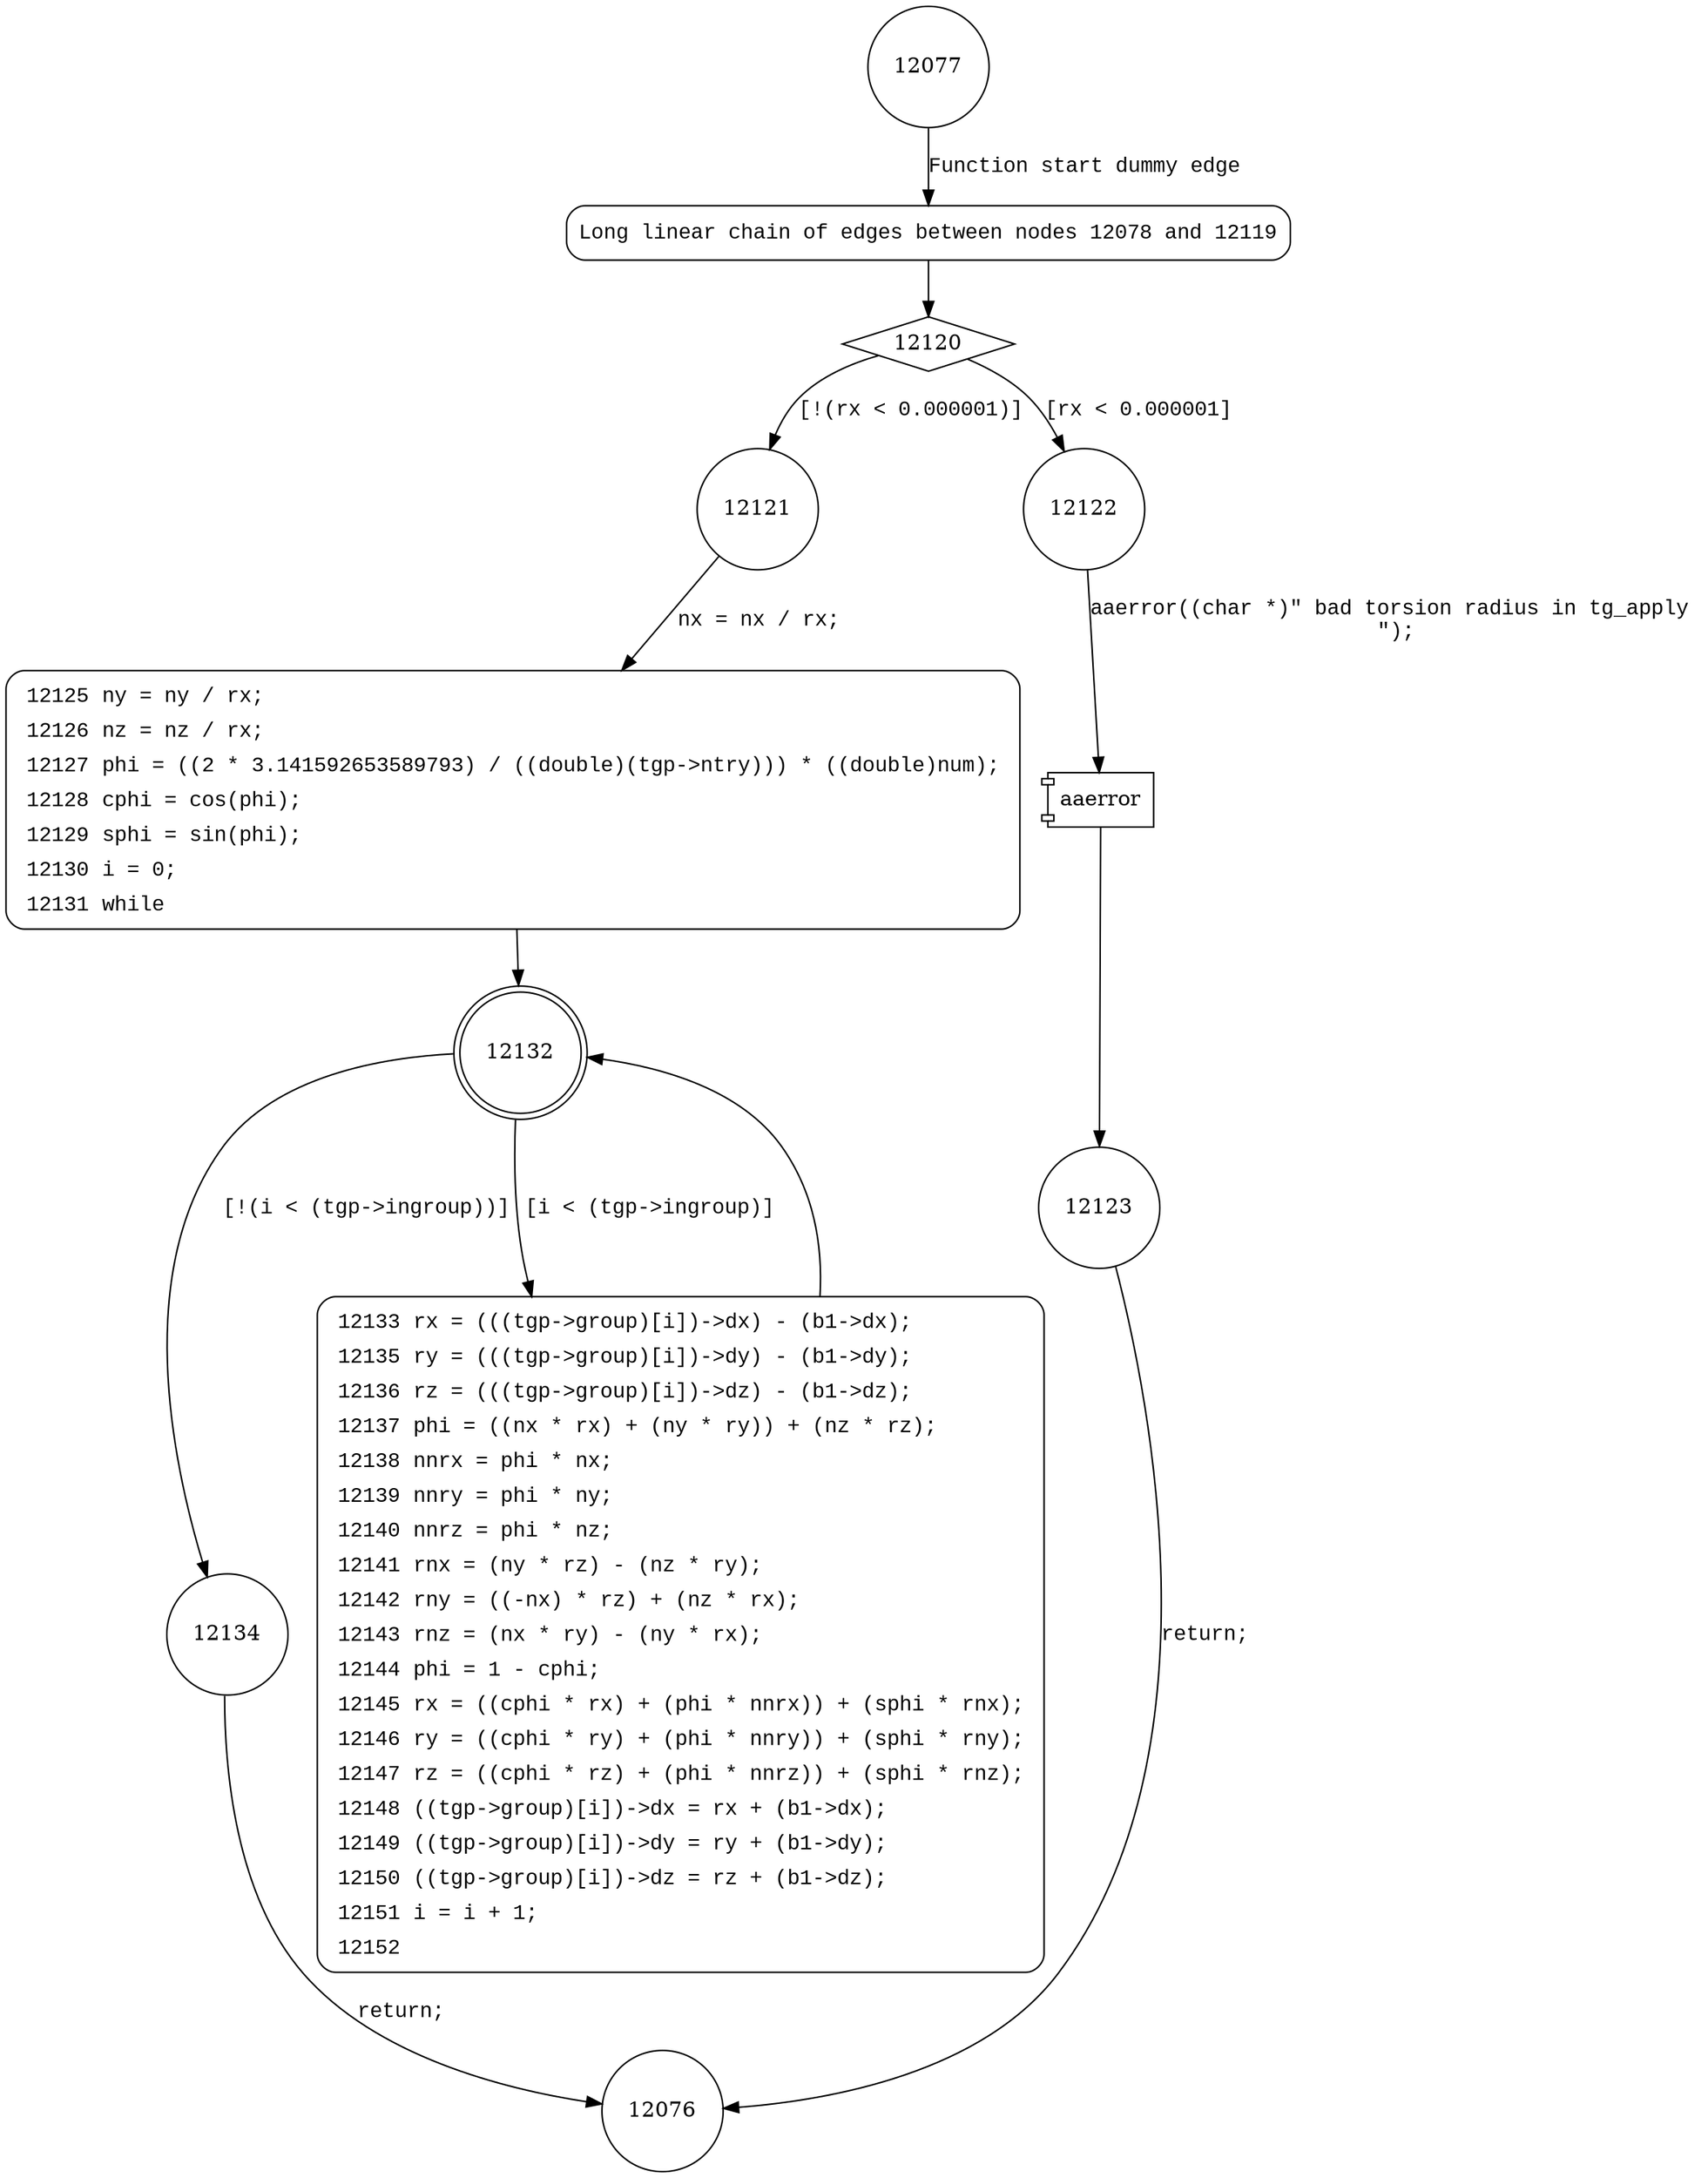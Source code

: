 digraph tg_apply {
12077 [shape="circle"]
12078 [shape="circle"]
12120 [shape="diamond"]
12121 [shape="circle"]
12122 [shape="circle"]
12123 [shape="circle"]
12125 [shape="circle"]
12132 [shape="doublecircle"]
12134 [shape="circle"]
12133 [shape="circle"]
12076 [shape="circle"]
12078 [style="filled,bold" penwidth="1" fillcolor="white" fontname="Courier New" shape="Mrecord" label="Long linear chain of edges between nodes 12078 and 12119"]
12078 -> 12120[label=""]
12125 [style="filled,bold" penwidth="1" fillcolor="white" fontname="Courier New" shape="Mrecord" label=<<table border="0" cellborder="0" cellpadding="3" bgcolor="white"><tr><td align="right">12125</td><td align="left">ny = ny / rx;</td></tr><tr><td align="right">12126</td><td align="left">nz = nz / rx;</td></tr><tr><td align="right">12127</td><td align="left">phi = ((2 * 3.141592653589793) / ((double)(tgp-&gt;ntry))) * ((double)num);</td></tr><tr><td align="right">12128</td><td align="left">cphi = cos(phi);</td></tr><tr><td align="right">12129</td><td align="left">sphi = sin(phi);</td></tr><tr><td align="right">12130</td><td align="left">i = 0;</td></tr><tr><td align="right">12131</td><td align="left">while</td></tr></table>>]
12125 -> 12132[label=""]
12133 [style="filled,bold" penwidth="1" fillcolor="white" fontname="Courier New" shape="Mrecord" label=<<table border="0" cellborder="0" cellpadding="3" bgcolor="white"><tr><td align="right">12133</td><td align="left">rx = (((tgp-&gt;group)[i])-&gt;dx) - (b1-&gt;dx);</td></tr><tr><td align="right">12135</td><td align="left">ry = (((tgp-&gt;group)[i])-&gt;dy) - (b1-&gt;dy);</td></tr><tr><td align="right">12136</td><td align="left">rz = (((tgp-&gt;group)[i])-&gt;dz) - (b1-&gt;dz);</td></tr><tr><td align="right">12137</td><td align="left">phi = ((nx * rx) + (ny * ry)) + (nz * rz);</td></tr><tr><td align="right">12138</td><td align="left">nnrx = phi * nx;</td></tr><tr><td align="right">12139</td><td align="left">nnry = phi * ny;</td></tr><tr><td align="right">12140</td><td align="left">nnrz = phi * nz;</td></tr><tr><td align="right">12141</td><td align="left">rnx = (ny * rz) - (nz * ry);</td></tr><tr><td align="right">12142</td><td align="left">rny = ((-nx) * rz) + (nz * rx);</td></tr><tr><td align="right">12143</td><td align="left">rnz = (nx * ry) - (ny * rx);</td></tr><tr><td align="right">12144</td><td align="left">phi = 1 - cphi;</td></tr><tr><td align="right">12145</td><td align="left">rx = ((cphi * rx) + (phi * nnrx)) + (sphi * rnx);</td></tr><tr><td align="right">12146</td><td align="left">ry = ((cphi * ry) + (phi * nnry)) + (sphi * rny);</td></tr><tr><td align="right">12147</td><td align="left">rz = ((cphi * rz) + (phi * nnrz)) + (sphi * rnz);</td></tr><tr><td align="right">12148</td><td align="left">((tgp-&gt;group)[i])-&gt;dx = rx + (b1-&gt;dx);</td></tr><tr><td align="right">12149</td><td align="left">((tgp-&gt;group)[i])-&gt;dy = ry + (b1-&gt;dy);</td></tr><tr><td align="right">12150</td><td align="left">((tgp-&gt;group)[i])-&gt;dz = rz + (b1-&gt;dz);</td></tr><tr><td align="right">12151</td><td align="left">i = i + 1;</td></tr><tr><td align="right">12152</td><td align="left"></td></tr></table>>]
12133 -> 12132[label=""]
12077 -> 12078 [label="Function start dummy edge" fontname="Courier New"]
12120 -> 12121 [label="[!(rx < 0.000001)]" fontname="Courier New"]
12120 -> 12122 [label="[rx < 0.000001]" fontname="Courier New"]
100680 [shape="component" label="aaerror"]
12122 -> 100680 [label="aaerror((char *)\" bad torsion radius in tg_apply \n\");" fontname="Courier New"]
100680 -> 12123 [label="" fontname="Courier New"]
12121 -> 12125 [label="nx = nx / rx;" fontname="Courier New"]
12132 -> 12134 [label="[!(i < (tgp->ingroup))]" fontname="Courier New"]
12132 -> 12133 [label="[i < (tgp->ingroup)]" fontname="Courier New"]
12134 -> 12076 [label="return;" fontname="Courier New"]
12123 -> 12076 [label="return;" fontname="Courier New"]
}